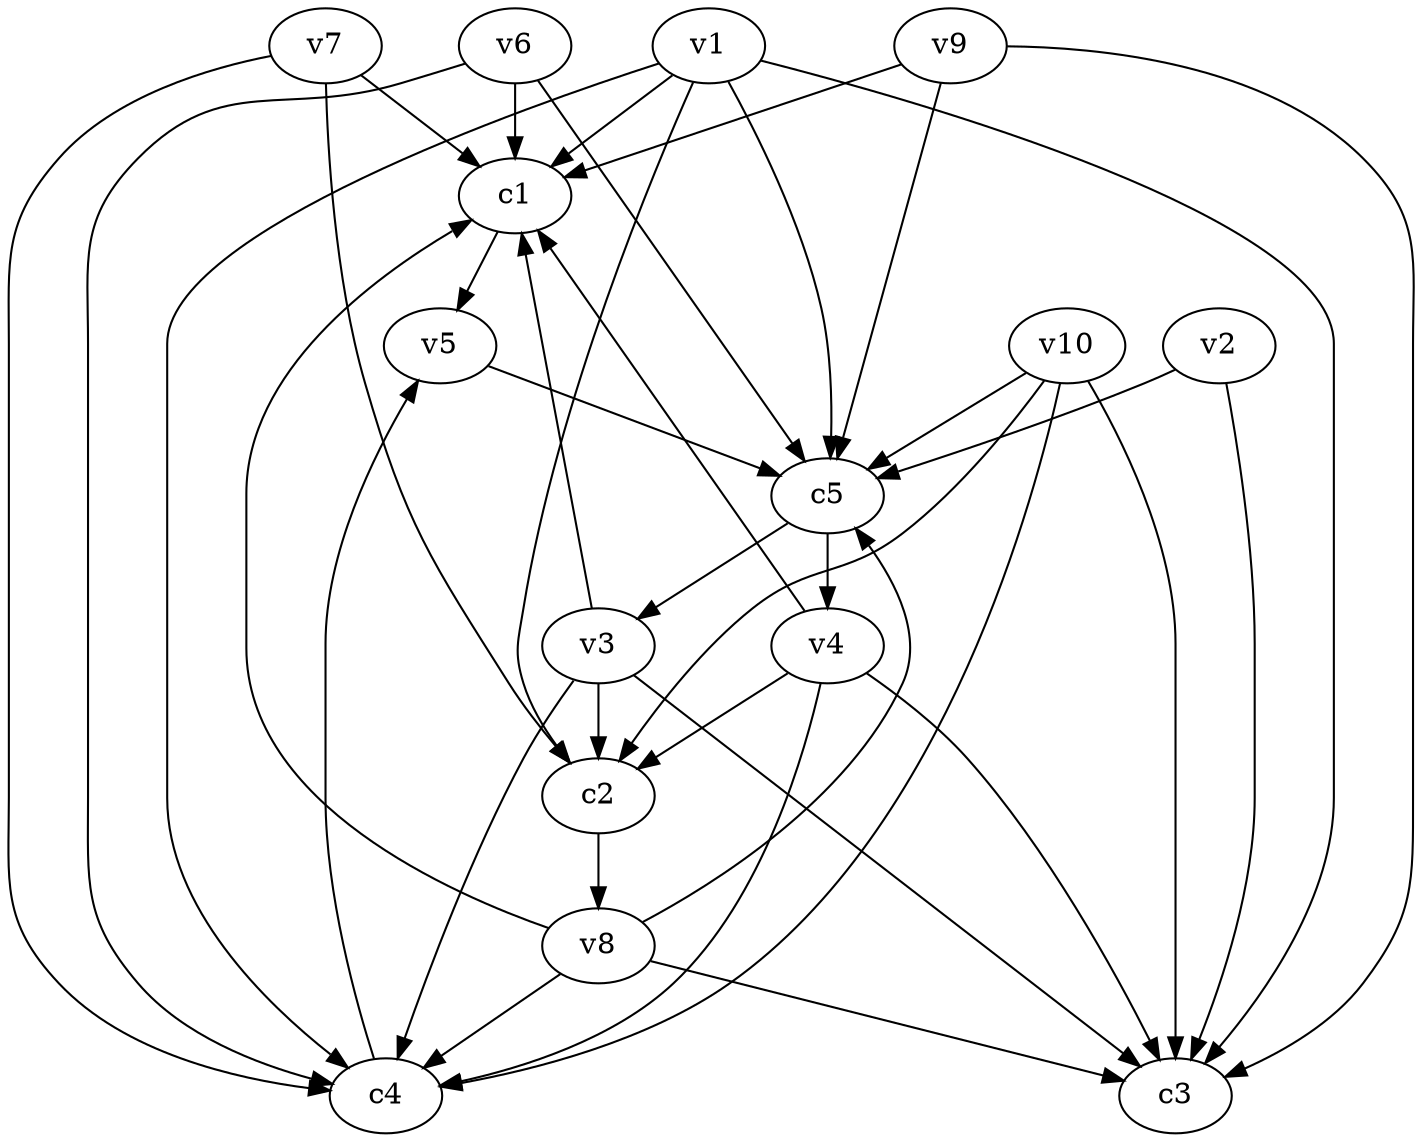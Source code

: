 strict digraph  {
c1;
c2;
c3;
c4;
c5;
v1;
v2;
v3;
v4;
v5;
v6;
v7;
v8;
v9;
v10;
c1 -> v5  [weight=1];
c2 -> v8  [weight=1];
c4 -> v5  [weight=1];
c5 -> v3  [weight=1];
c5 -> v4  [weight=1];
v1 -> c3  [weight=1];
v1 -> c2  [weight=1];
v1 -> c1  [weight=1];
v1 -> c4  [weight=1];
v1 -> c5  [weight=1];
v2 -> c3  [weight=1];
v2 -> c5  [weight=1];
v3 -> c3  [weight=1];
v3 -> c2  [weight=1];
v3 -> c1  [weight=1];
v3 -> c4  [weight=1];
v4 -> c4  [weight=1];
v4 -> c2  [weight=1];
v4 -> c1  [weight=1];
v4 -> c3  [weight=1];
v5 -> c5  [weight=1];
v6 -> c4  [weight=1];
v6 -> c1  [weight=1];
v6 -> c5  [weight=1];
v7 -> c4  [weight=1];
v7 -> c2  [weight=1];
v7 -> c1  [weight=1];
v8 -> c5  [weight=1];
v8 -> c4  [weight=1];
v8 -> c3  [weight=1];
v8 -> c1  [weight=1];
v9 -> c5  [weight=1];
v9 -> c3  [weight=1];
v9 -> c1  [weight=1];
v10 -> c4  [weight=1];
v10 -> c2  [weight=1];
v10 -> c3  [weight=1];
v10 -> c5  [weight=1];
}
